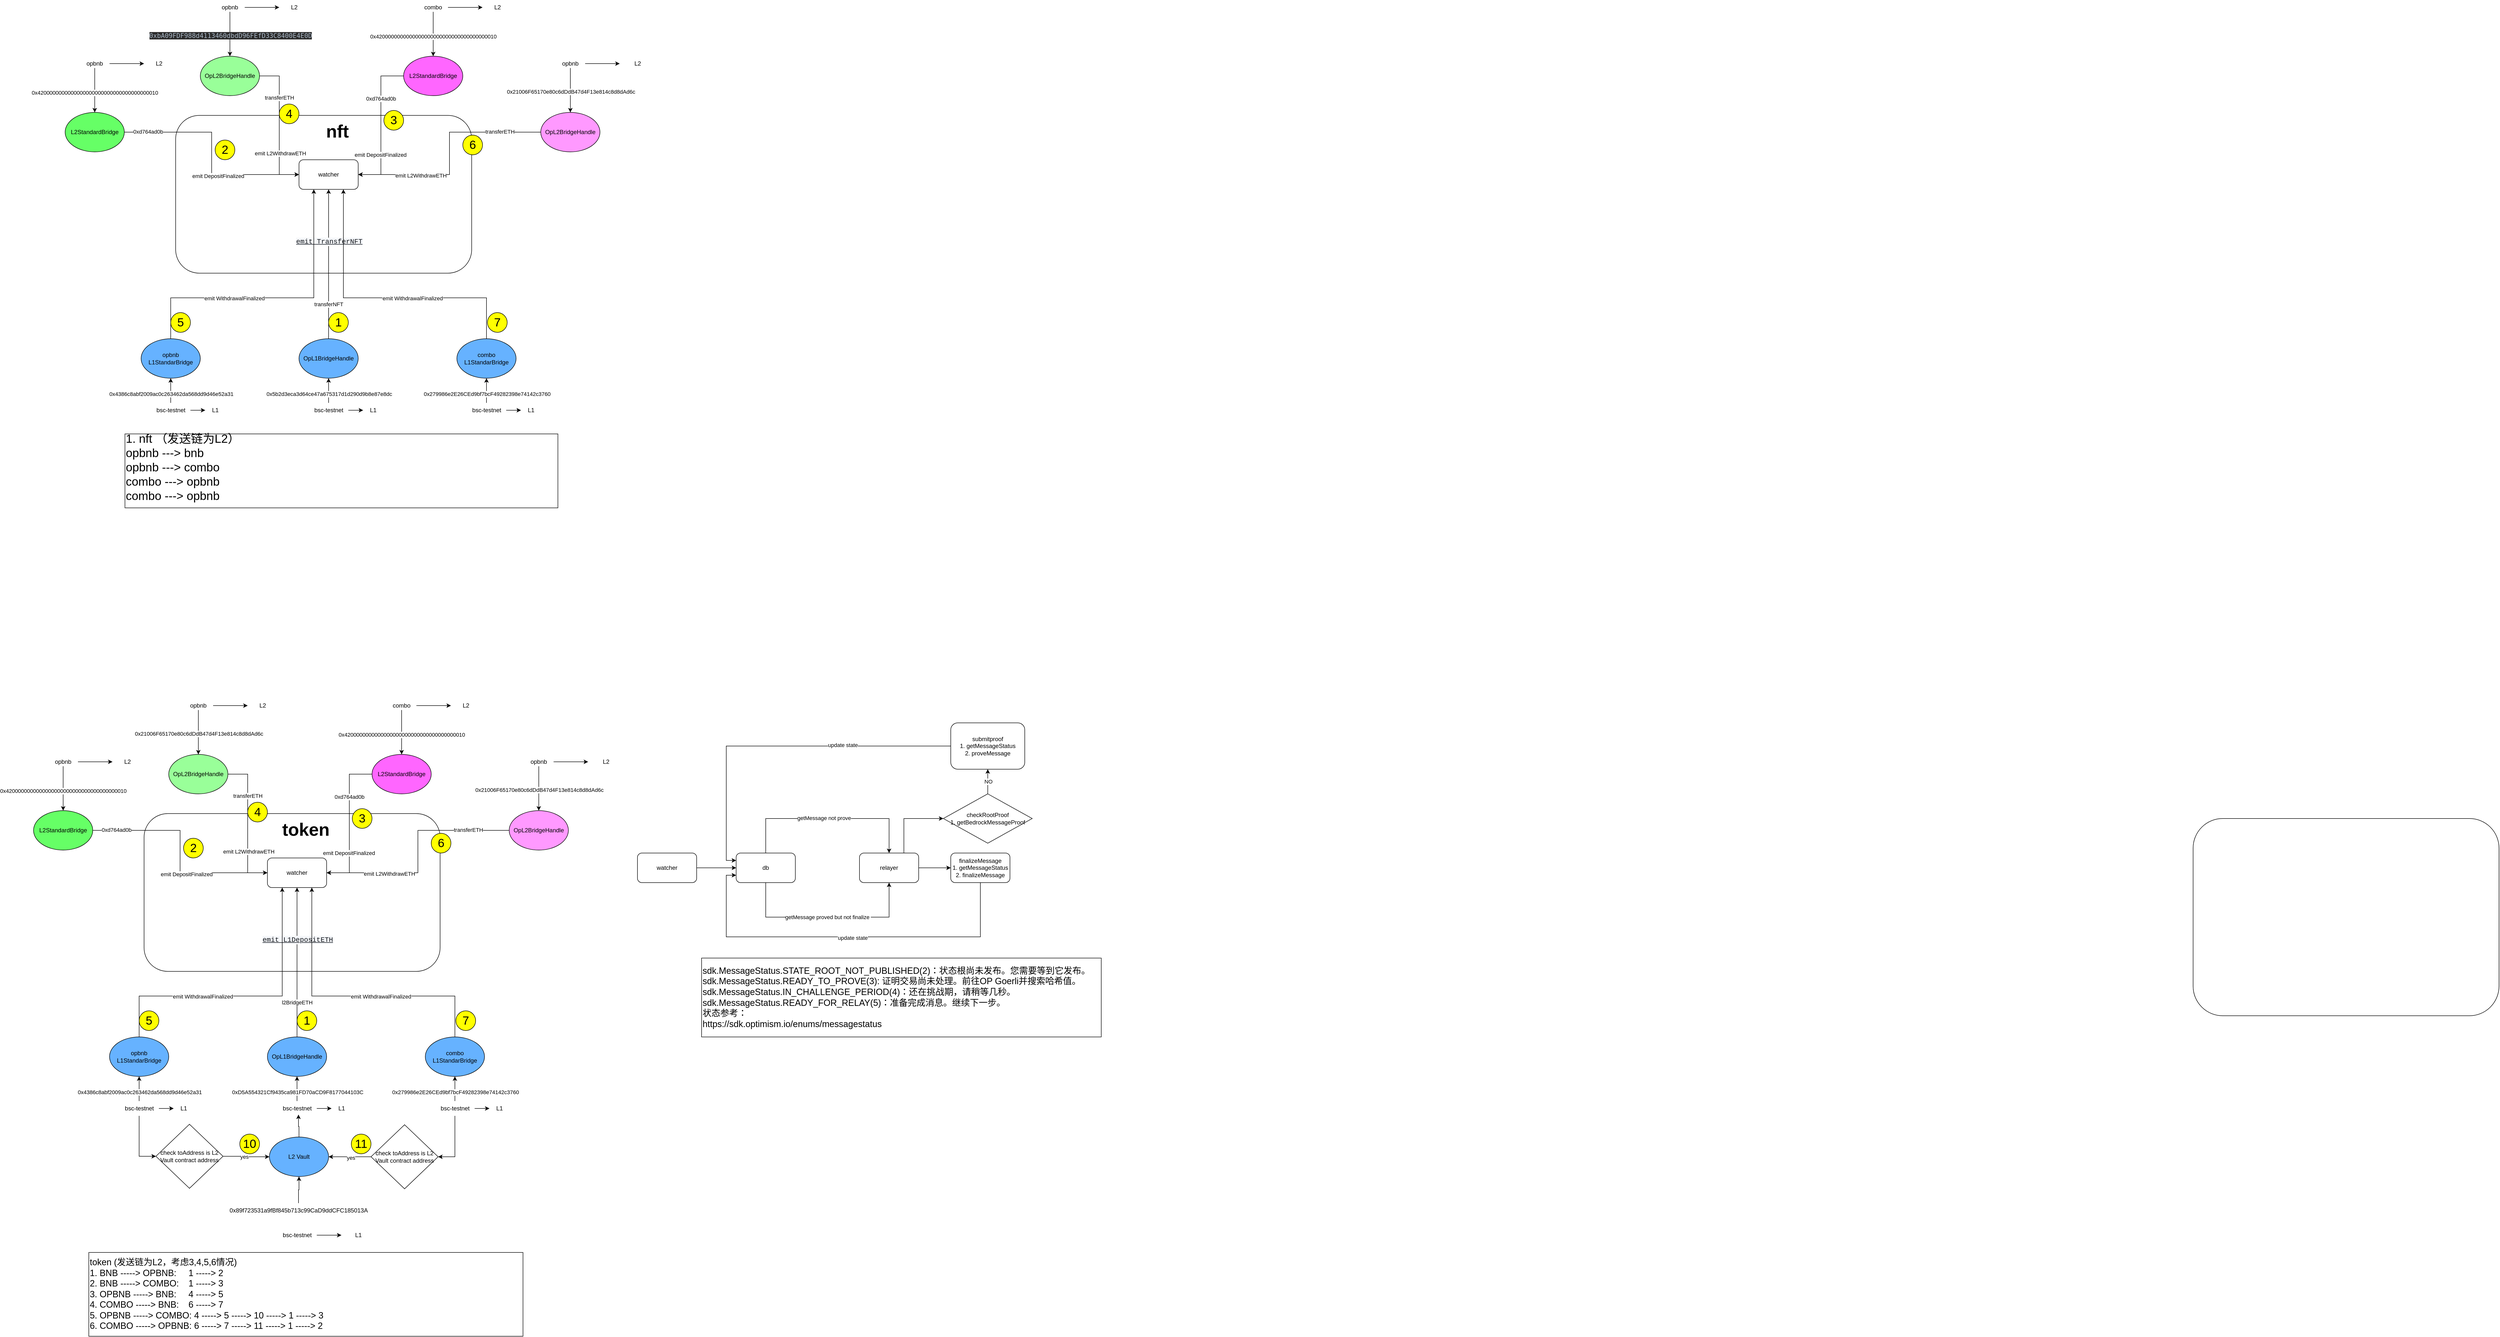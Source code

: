 <mxfile version="21.6.5" type="github">
  <diagram name="第 1 页" id="f3eELwjGRMlKZKbWPv26">
    <mxGraphModel dx="2761" dy="3497" grid="1" gridSize="10" guides="1" tooltips="1" connect="1" arrows="1" fold="1" page="1" pageScale="1" pageWidth="827" pageHeight="1169" math="0" shadow="0">
      <root>
        <mxCell id="0" />
        <mxCell id="1" parent="0" />
        <mxCell id="pk-ojsBTlAtSfRIy_kHM-14" value="" style="rounded=1;whiteSpace=wrap;html=1;" parent="1" vertex="1">
          <mxGeometry x="90" y="160" width="600" height="320" as="geometry" />
        </mxCell>
        <mxCell id="OqEn6Bp5OOVwul3_3c2a-1" value="" style="rounded=1;whiteSpace=wrap;html=1;" parent="1" vertex="1">
          <mxGeometry x="4243" y="170" width="620" height="400" as="geometry" />
        </mxCell>
        <mxCell id="OqEn6Bp5OOVwul3_3c2a-2" value="&lt;b&gt;&lt;font style=&quot;font-size: 36px;&quot;&gt;token&lt;/font&gt;&lt;/b&gt;" style="text;strokeColor=none;align=center;fillColor=none;html=1;verticalAlign=middle;whiteSpace=wrap;rounded=0;" parent="1" vertex="1">
          <mxGeometry x="350" y="177" width="136" height="30" as="geometry" />
        </mxCell>
        <mxCell id="zGB-KyBMR6gN5TqXfp-W-48" style="edgeStyle=orthogonalEdgeStyle;rounded=0;orthogonalLoop=1;jettySize=auto;html=1;exitX=1;exitY=0.5;exitDx=0;exitDy=0;entryX=0;entryY=0.5;entryDx=0;entryDy=0;" parent="1" source="zGB-KyBMR6gN5TqXfp-W-41" target="OqEn6Bp5OOVwul3_3c2a-4" edge="1">
          <mxGeometry relative="1" as="geometry" />
        </mxCell>
        <mxCell id="zGB-KyBMR6gN5TqXfp-W-49" value="0xd764ad0b" style="edgeLabel;html=1;align=center;verticalAlign=middle;resizable=0;points=[];" parent="zGB-KyBMR6gN5TqXfp-W-48" vertex="1" connectable="0">
          <mxGeometry x="-0.783" y="1" relative="1" as="geometry">
            <mxPoint as="offset" />
          </mxGeometry>
        </mxCell>
        <mxCell id="zGB-KyBMR6gN5TqXfp-W-50" value="emit DepositFinalized" style="edgeLabel;html=1;align=center;verticalAlign=middle;resizable=0;points=[];" parent="zGB-KyBMR6gN5TqXfp-W-48" vertex="1" connectable="0">
          <mxGeometry x="0.254" y="-3" relative="1" as="geometry">
            <mxPoint as="offset" />
          </mxGeometry>
        </mxCell>
        <mxCell id="OqEn6Bp5OOVwul3_3c2a-4" value="watcher" style="rounded=1;whiteSpace=wrap;html=1;" parent="1" vertex="1">
          <mxGeometry x="340" y="250" width="120" height="60" as="geometry" />
        </mxCell>
        <mxCell id="OqEn6Bp5OOVwul3_3c2a-11" style="edgeStyle=orthogonalEdgeStyle;rounded=0;orthogonalLoop=1;jettySize=auto;html=1;entryX=0;entryY=0.5;entryDx=0;entryDy=0;" parent="1" source="OqEn6Bp5OOVwul3_3c2a-5" target="OqEn6Bp5OOVwul3_3c2a-4" edge="1">
          <mxGeometry relative="1" as="geometry" />
        </mxCell>
        <mxCell id="OqEn6Bp5OOVwul3_3c2a-12" value="transferETH" style="edgeLabel;html=1;align=center;verticalAlign=middle;resizable=0;points=[];" parent="OqEn6Bp5OOVwul3_3c2a-11" vertex="1" connectable="0">
          <mxGeometry x="-0.402" relative="1" as="geometry">
            <mxPoint as="offset" />
          </mxGeometry>
        </mxCell>
        <mxCell id="OqEn6Bp5OOVwul3_3c2a-13" value="emit L2WithdrawETH" style="edgeLabel;html=1;align=center;verticalAlign=middle;resizable=0;points=[];" parent="OqEn6Bp5OOVwul3_3c2a-11" vertex="1" connectable="0">
          <mxGeometry x="0.402" y="2" relative="1" as="geometry">
            <mxPoint as="offset" />
          </mxGeometry>
        </mxCell>
        <mxCell id="OqEn6Bp5OOVwul3_3c2a-5" value="OpL2BridgeHandle" style="ellipse;whiteSpace=wrap;html=1;fillColor=#99FF99;" parent="1" vertex="1">
          <mxGeometry x="140" y="40" width="120" height="80" as="geometry" />
        </mxCell>
        <mxCell id="OqEn6Bp5OOVwul3_3c2a-6" value="" style="endArrow=classic;html=1;rounded=0;entryX=0.5;entryY=0;entryDx=0;entryDy=0;" parent="1" target="OqEn6Bp5OOVwul3_3c2a-5" edge="1">
          <mxGeometry width="50" height="50" relative="1" as="geometry">
            <mxPoint x="200" y="-50" as="sourcePoint" />
            <mxPoint x="220" y="-30" as="targetPoint" />
          </mxGeometry>
        </mxCell>
        <mxCell id="OqEn6Bp5OOVwul3_3c2a-8" value="0x21006F65170e80c6dDdB47d4F13e814c8d8dAd6c" style="edgeLabel;html=1;align=center;verticalAlign=middle;resizable=0;points=[];" parent="OqEn6Bp5OOVwul3_3c2a-6" vertex="1" connectable="0">
          <mxGeometry x="0.067" y="1" relative="1" as="geometry">
            <mxPoint as="offset" />
          </mxGeometry>
        </mxCell>
        <mxCell id="OqEn6Bp5OOVwul3_3c2a-14" style="edgeStyle=orthogonalEdgeStyle;rounded=0;orthogonalLoop=1;jettySize=auto;html=1;" parent="1" source="OqEn6Bp5OOVwul3_3c2a-7" edge="1">
          <mxGeometry relative="1" as="geometry">
            <mxPoint x="300" y="-59" as="targetPoint" />
          </mxGeometry>
        </mxCell>
        <mxCell id="OqEn6Bp5OOVwul3_3c2a-7" value="opbnb" style="text;strokeColor=none;align=center;fillColor=none;html=1;verticalAlign=middle;whiteSpace=wrap;rounded=0;" parent="1" vertex="1">
          <mxGeometry x="170" y="-74" width="60" height="30" as="geometry" />
        </mxCell>
        <mxCell id="OqEn6Bp5OOVwul3_3c2a-15" value="L2" style="text;html=1;align=center;verticalAlign=middle;resizable=0;points=[];autosize=1;strokeColor=none;fillColor=none;" parent="1" vertex="1">
          <mxGeometry x="310" y="-74" width="40" height="30" as="geometry" />
        </mxCell>
        <mxCell id="zGB-KyBMR6gN5TqXfp-W-7" value="L1" style="text;html=1;align=center;verticalAlign=middle;resizable=0;points=[];autosize=1;strokeColor=none;fillColor=none;" parent="1" vertex="1">
          <mxGeometry x="470" y="743" width="40" height="30" as="geometry" />
        </mxCell>
        <mxCell id="zGB-KyBMR6gN5TqXfp-W-18" style="edgeStyle=orthogonalEdgeStyle;rounded=0;orthogonalLoop=1;jettySize=auto;html=1;" parent="1" source="zGB-KyBMR6gN5TqXfp-W-10" target="OqEn6Bp5OOVwul3_3c2a-4" edge="1">
          <mxGeometry relative="1" as="geometry">
            <mxPoint x="400" y="513" as="targetPoint" />
          </mxGeometry>
        </mxCell>
        <mxCell id="zGB-KyBMR6gN5TqXfp-W-19" value="l2BridgeETH" style="edgeLabel;html=1;align=center;verticalAlign=middle;resizable=0;points=[];" parent="zGB-KyBMR6gN5TqXfp-W-18" vertex="1" connectable="0">
          <mxGeometry x="-0.53" relative="1" as="geometry">
            <mxPoint y="1" as="offset" />
          </mxGeometry>
        </mxCell>
        <mxCell id="zGB-KyBMR6gN5TqXfp-W-20" value="&lt;a style=&quot;box-sizing: border-box; color: rgb(18, 22, 28); background-color: rgba(231, 234, 243, 0.4); font-size: 14px; text-align: left; cursor: pointer; font-family: SFMono-Regular, Menlo, Monaco, Consolas, &amp;quot;Liberation Mono&amp;quot;, &amp;quot;Courier New&amp;quot;, monospace !important;&quot; data-target=&quot;#demo1&quot; data-toggle=&quot;collapse&quot; class=&quot;accordion-toggle text-monospace&quot;&gt;emit L1DepositETH&lt;/a&gt;" style="edgeLabel;html=1;align=center;verticalAlign=middle;resizable=0;points=[];" parent="zGB-KyBMR6gN5TqXfp-W-18" vertex="1" connectable="0">
          <mxGeometry x="0.3" y="-1" relative="1" as="geometry">
            <mxPoint as="offset" />
          </mxGeometry>
        </mxCell>
        <mxCell id="zGB-KyBMR6gN5TqXfp-W-10" value="OpL1BridgeHandle" style="ellipse;whiteSpace=wrap;html=1;fillColor=#66B2FF;" parent="1" vertex="1">
          <mxGeometry x="340" y="613" width="120" height="80" as="geometry" />
        </mxCell>
        <mxCell id="zGB-KyBMR6gN5TqXfp-W-15" style="edgeStyle=orthogonalEdgeStyle;rounded=0;orthogonalLoop=1;jettySize=auto;html=1;" parent="1" source="zGB-KyBMR6gN5TqXfp-W-14" target="zGB-KyBMR6gN5TqXfp-W-10" edge="1">
          <mxGeometry relative="1" as="geometry" />
        </mxCell>
        <mxCell id="zGB-KyBMR6gN5TqXfp-W-17" value="0xD5A554321Cf9435ca981FD70aCD9F8177044103C" style="edgeLabel;html=1;align=center;verticalAlign=middle;resizable=0;points=[];" parent="zGB-KyBMR6gN5TqXfp-W-15" vertex="1" connectable="0">
          <mxGeometry x="-0.22" y="-1" relative="1" as="geometry">
            <mxPoint y="1" as="offset" />
          </mxGeometry>
        </mxCell>
        <mxCell id="zGB-KyBMR6gN5TqXfp-W-16" style="edgeStyle=orthogonalEdgeStyle;rounded=0;orthogonalLoop=1;jettySize=auto;html=1;" parent="1" source="zGB-KyBMR6gN5TqXfp-W-14" target="zGB-KyBMR6gN5TqXfp-W-7" edge="1">
          <mxGeometry relative="1" as="geometry" />
        </mxCell>
        <mxCell id="zGB-KyBMR6gN5TqXfp-W-14" value="bsc-testnet" style="text;html=1;align=center;verticalAlign=middle;resizable=0;points=[];autosize=1;strokeColor=none;fillColor=none;" parent="1" vertex="1">
          <mxGeometry x="360" y="743" width="80" height="30" as="geometry" />
        </mxCell>
        <mxCell id="zGB-KyBMR6gN5TqXfp-W-29" style="edgeStyle=orthogonalEdgeStyle;rounded=0;orthogonalLoop=1;jettySize=auto;html=1;entryX=1;entryY=0.5;entryDx=0;entryDy=0;" parent="1" source="zGB-KyBMR6gN5TqXfp-W-22" target="OqEn6Bp5OOVwul3_3c2a-4" edge="1">
          <mxGeometry relative="1" as="geometry" />
        </mxCell>
        <mxCell id="zGB-KyBMR6gN5TqXfp-W-30" value="0xd764ad0b" style="edgeLabel;html=1;align=center;verticalAlign=middle;resizable=0;points=[];" parent="zGB-KyBMR6gN5TqXfp-W-29" vertex="1" connectable="0">
          <mxGeometry x="-0.37" relative="1" as="geometry">
            <mxPoint as="offset" />
          </mxGeometry>
        </mxCell>
        <mxCell id="zGB-KyBMR6gN5TqXfp-W-31" value="&lt;div style=&quot;background-color: rgb(43, 43, 43); color: rgb(169, 183, 198); font-family: &amp;quot;JetBrains Mono&amp;quot;, monospace; font-size: 9.8pt;&quot;&gt;&lt;br&gt;&lt;/div&gt;" style="edgeLabel;html=1;align=center;verticalAlign=middle;resizable=0;points=[];" parent="zGB-KyBMR6gN5TqXfp-W-29" vertex="1" connectable="0">
          <mxGeometry x="0.397" y="1" relative="1" as="geometry">
            <mxPoint as="offset" />
          </mxGeometry>
        </mxCell>
        <mxCell id="zGB-KyBMR6gN5TqXfp-W-32" value="emit DepositFinalized" style="edgeLabel;html=1;align=center;verticalAlign=middle;resizable=0;points=[];" parent="zGB-KyBMR6gN5TqXfp-W-29" vertex="1" connectable="0">
          <mxGeometry x="0.411" y="-1" relative="1" as="geometry">
            <mxPoint as="offset" />
          </mxGeometry>
        </mxCell>
        <mxCell id="zGB-KyBMR6gN5TqXfp-W-22" value="L2StandardBridge" style="ellipse;whiteSpace=wrap;html=1;fillColor=#FF66FF;" parent="1" vertex="1">
          <mxGeometry x="552" y="40" width="120" height="80" as="geometry" />
        </mxCell>
        <mxCell id="zGB-KyBMR6gN5TqXfp-W-23" value="" style="endArrow=classic;html=1;rounded=0;entryX=0.5;entryY=0;entryDx=0;entryDy=0;" parent="1" target="zGB-KyBMR6gN5TqXfp-W-22" edge="1">
          <mxGeometry width="50" height="50" relative="1" as="geometry">
            <mxPoint x="612" y="-50" as="sourcePoint" />
            <mxPoint x="632" y="-30" as="targetPoint" />
          </mxGeometry>
        </mxCell>
        <mxCell id="zGB-KyBMR6gN5TqXfp-W-24" value="&lt;div style=&quot;background-color: rgb(43, 43, 43); font-size: 9.8pt; font-family: &amp;quot;JetBrains Mono&amp;quot;, monospace; color: rgb(169, 183, 198);&quot;&gt;&lt;br&gt;&lt;/div&gt;" style="edgeLabel;html=1;align=center;verticalAlign=middle;resizable=0;points=[];" parent="zGB-KyBMR6gN5TqXfp-W-23" vertex="1" connectable="0">
          <mxGeometry x="0.067" y="1" relative="1" as="geometry">
            <mxPoint as="offset" />
          </mxGeometry>
        </mxCell>
        <mxCell id="zGB-KyBMR6gN5TqXfp-W-28" value="0x4200000000000000000000000000000000000010" style="edgeLabel;html=1;align=center;verticalAlign=middle;resizable=0;points=[];" parent="zGB-KyBMR6gN5TqXfp-W-23" vertex="1" connectable="0">
          <mxGeometry x="-0.156" relative="1" as="geometry">
            <mxPoint y="12" as="offset" />
          </mxGeometry>
        </mxCell>
        <mxCell id="zGB-KyBMR6gN5TqXfp-W-25" style="edgeStyle=orthogonalEdgeStyle;rounded=0;orthogonalLoop=1;jettySize=auto;html=1;" parent="1" source="zGB-KyBMR6gN5TqXfp-W-26" edge="1">
          <mxGeometry relative="1" as="geometry">
            <mxPoint x="712" y="-59" as="targetPoint" />
          </mxGeometry>
        </mxCell>
        <mxCell id="zGB-KyBMR6gN5TqXfp-W-26" value="combo" style="text;strokeColor=none;align=center;fillColor=none;html=1;verticalAlign=middle;whiteSpace=wrap;rounded=0;" parent="1" vertex="1">
          <mxGeometry x="582" y="-74" width="60" height="30" as="geometry" />
        </mxCell>
        <mxCell id="zGB-KyBMR6gN5TqXfp-W-27" value="L2" style="text;html=1;align=center;verticalAlign=middle;resizable=0;points=[];autosize=1;strokeColor=none;fillColor=none;" parent="1" vertex="1">
          <mxGeometry x="722" y="-74" width="40" height="30" as="geometry" />
        </mxCell>
        <mxCell id="zGB-KyBMR6gN5TqXfp-W-41" value="L2StandardBridge" style="ellipse;whiteSpace=wrap;html=1;fillColor=#66FF66;" parent="1" vertex="1">
          <mxGeometry x="-134" y="154" width="120" height="80" as="geometry" />
        </mxCell>
        <mxCell id="zGB-KyBMR6gN5TqXfp-W-42" value="" style="endArrow=classic;html=1;rounded=0;entryX=0.5;entryY=0;entryDx=0;entryDy=0;" parent="1" target="zGB-KyBMR6gN5TqXfp-W-41" edge="1">
          <mxGeometry width="50" height="50" relative="1" as="geometry">
            <mxPoint x="-74" y="64" as="sourcePoint" />
            <mxPoint x="-54" y="84" as="targetPoint" />
          </mxGeometry>
        </mxCell>
        <mxCell id="zGB-KyBMR6gN5TqXfp-W-43" value="&lt;div style=&quot;background-color: rgb(43, 43, 43); font-size: 9.8pt; font-family: &amp;quot;JetBrains Mono&amp;quot;, monospace; color: rgb(169, 183, 198);&quot;&gt;&lt;br&gt;&lt;/div&gt;" style="edgeLabel;html=1;align=center;verticalAlign=middle;resizable=0;points=[];" parent="zGB-KyBMR6gN5TqXfp-W-42" vertex="1" connectable="0">
          <mxGeometry x="0.067" y="1" relative="1" as="geometry">
            <mxPoint as="offset" />
          </mxGeometry>
        </mxCell>
        <mxCell id="zGB-KyBMR6gN5TqXfp-W-44" value="0x4200000000000000000000000000000000000010" style="edgeLabel;html=1;align=center;verticalAlign=middle;resizable=0;points=[];" parent="zGB-KyBMR6gN5TqXfp-W-42" vertex="1" connectable="0">
          <mxGeometry x="-0.156" relative="1" as="geometry">
            <mxPoint y="12" as="offset" />
          </mxGeometry>
        </mxCell>
        <mxCell id="zGB-KyBMR6gN5TqXfp-W-45" style="edgeStyle=orthogonalEdgeStyle;rounded=0;orthogonalLoop=1;jettySize=auto;html=1;" parent="1" source="zGB-KyBMR6gN5TqXfp-W-46" edge="1">
          <mxGeometry relative="1" as="geometry">
            <mxPoint x="26" y="55" as="targetPoint" />
          </mxGeometry>
        </mxCell>
        <mxCell id="zGB-KyBMR6gN5TqXfp-W-46" value="opbnb" style="text;strokeColor=none;align=center;fillColor=none;html=1;verticalAlign=middle;whiteSpace=wrap;rounded=0;" parent="1" vertex="1">
          <mxGeometry x="-104" y="40" width="60" height="30" as="geometry" />
        </mxCell>
        <mxCell id="zGB-KyBMR6gN5TqXfp-W-47" value="L2" style="text;html=1;align=center;verticalAlign=middle;resizable=0;points=[];autosize=1;strokeColor=none;fillColor=none;" parent="1" vertex="1">
          <mxGeometry x="36" y="40" width="40" height="30" as="geometry" />
        </mxCell>
        <mxCell id="pk-ojsBTlAtSfRIy_kHM-1" value="L1" style="text;html=1;align=center;verticalAlign=middle;resizable=0;points=[];autosize=1;strokeColor=none;fillColor=none;" parent="1" vertex="1">
          <mxGeometry x="150" y="743" width="40" height="30" as="geometry" />
        </mxCell>
        <mxCell id="pk-ojsBTlAtSfRIy_kHM-15" style="edgeStyle=orthogonalEdgeStyle;rounded=0;orthogonalLoop=1;jettySize=auto;html=1;entryX=0.25;entryY=1;entryDx=0;entryDy=0;" parent="1" source="pk-ojsBTlAtSfRIy_kHM-2" target="OqEn6Bp5OOVwul3_3c2a-4" edge="1">
          <mxGeometry relative="1" as="geometry">
            <Array as="points">
              <mxPoint x="80" y="530" />
              <mxPoint x="370" y="530" />
            </Array>
          </mxGeometry>
        </mxCell>
        <mxCell id="pk-ojsBTlAtSfRIy_kHM-16" value="&lt;div style=&quot;background-color: rgb(43, 43, 43);&quot;&gt;&lt;br&gt;&lt;/div&gt;" style="edgeLabel;html=1;align=center;verticalAlign=middle;resizable=0;points=[];" parent="pk-ojsBTlAtSfRIy_kHM-15" vertex="1" connectable="0">
          <mxGeometry x="-0.366" relative="1" as="geometry">
            <mxPoint as="offset" />
          </mxGeometry>
        </mxCell>
        <mxCell id="pk-ojsBTlAtSfRIy_kHM-17" value="emit WithdrawalFinalized" style="edgeLabel;html=1;align=center;verticalAlign=middle;resizable=0;points=[];" parent="pk-ojsBTlAtSfRIy_kHM-15" vertex="1" connectable="0">
          <mxGeometry x="-0.287" y="-1" relative="1" as="geometry">
            <mxPoint as="offset" />
          </mxGeometry>
        </mxCell>
        <mxCell id="pk-ojsBTlAtSfRIy_kHM-2" value="opbnb&lt;br&gt;L1StandarBridge" style="ellipse;whiteSpace=wrap;html=1;fillColor=#66B2FF;" parent="1" vertex="1">
          <mxGeometry x="20" y="613" width="120" height="80" as="geometry" />
        </mxCell>
        <mxCell id="pk-ojsBTlAtSfRIy_kHM-3" style="edgeStyle=orthogonalEdgeStyle;rounded=0;orthogonalLoop=1;jettySize=auto;html=1;" parent="1" source="pk-ojsBTlAtSfRIy_kHM-6" target="pk-ojsBTlAtSfRIy_kHM-2" edge="1">
          <mxGeometry relative="1" as="geometry" />
        </mxCell>
        <mxCell id="pk-ojsBTlAtSfRIy_kHM-4" value="0x4386c8abf2009ac0c263462da568dd9d46e52a31" style="edgeLabel;html=1;align=center;verticalAlign=middle;resizable=0;points=[];" parent="pk-ojsBTlAtSfRIy_kHM-3" vertex="1" connectable="0">
          <mxGeometry x="-0.22" y="-1" relative="1" as="geometry">
            <mxPoint y="1" as="offset" />
          </mxGeometry>
        </mxCell>
        <mxCell id="pk-ojsBTlAtSfRIy_kHM-5" style="edgeStyle=orthogonalEdgeStyle;rounded=0;orthogonalLoop=1;jettySize=auto;html=1;" parent="1" source="pk-ojsBTlAtSfRIy_kHM-6" target="pk-ojsBTlAtSfRIy_kHM-1" edge="1">
          <mxGeometry relative="1" as="geometry" />
        </mxCell>
        <mxCell id="IhaADrxNW3tXN6KrPgqr-34" style="edgeStyle=orthogonalEdgeStyle;rounded=0;orthogonalLoop=1;jettySize=auto;html=1;entryX=0;entryY=0.5;entryDx=0;entryDy=0;" edge="1" parent="1" source="pk-ojsBTlAtSfRIy_kHM-6" target="IhaADrxNW3tXN6KrPgqr-33">
          <mxGeometry relative="1" as="geometry" />
        </mxCell>
        <mxCell id="pk-ojsBTlAtSfRIy_kHM-6" value="bsc-testnet" style="text;html=1;align=center;verticalAlign=middle;resizable=0;points=[];autosize=1;strokeColor=none;fillColor=none;" parent="1" vertex="1">
          <mxGeometry x="40" y="743" width="80" height="30" as="geometry" />
        </mxCell>
        <mxCell id="pk-ojsBTlAtSfRIy_kHM-7" value="L1" style="text;html=1;align=center;verticalAlign=middle;resizable=0;points=[];autosize=1;strokeColor=none;fillColor=none;" parent="1" vertex="1">
          <mxGeometry x="790" y="743" width="40" height="30" as="geometry" />
        </mxCell>
        <mxCell id="pk-ojsBTlAtSfRIy_kHM-18" style="edgeStyle=orthogonalEdgeStyle;rounded=0;orthogonalLoop=1;jettySize=auto;html=1;entryX=0.75;entryY=1;entryDx=0;entryDy=0;" parent="1" source="pk-ojsBTlAtSfRIy_kHM-8" target="OqEn6Bp5OOVwul3_3c2a-4" edge="1">
          <mxGeometry relative="1" as="geometry">
            <Array as="points">
              <mxPoint x="720" y="530" />
              <mxPoint x="430" y="530" />
            </Array>
          </mxGeometry>
        </mxCell>
        <mxCell id="pk-ojsBTlAtSfRIy_kHM-19" value="emit WithdrawalFinalized" style="edgeLabel;html=1;align=center;verticalAlign=middle;resizable=0;points=[];" parent="pk-ojsBTlAtSfRIy_kHM-18" vertex="1" connectable="0">
          <mxGeometry x="-0.213" y="1" relative="1" as="geometry">
            <mxPoint as="offset" />
          </mxGeometry>
        </mxCell>
        <mxCell id="pk-ojsBTlAtSfRIy_kHM-8" value="combo&lt;br&gt;L1StandarBridge" style="ellipse;whiteSpace=wrap;html=1;fillColor=#66B2FF;" parent="1" vertex="1">
          <mxGeometry x="660" y="613" width="120" height="80" as="geometry" />
        </mxCell>
        <mxCell id="pk-ojsBTlAtSfRIy_kHM-9" style="edgeStyle=orthogonalEdgeStyle;rounded=0;orthogonalLoop=1;jettySize=auto;html=1;" parent="1" source="pk-ojsBTlAtSfRIy_kHM-12" target="pk-ojsBTlAtSfRIy_kHM-8" edge="1">
          <mxGeometry relative="1" as="geometry" />
        </mxCell>
        <mxCell id="pk-ojsBTlAtSfRIy_kHM-10" value="0x279986e2E26CEd9bf7bcF49282398e74142c3760" style="edgeLabel;html=1;align=center;verticalAlign=middle;resizable=0;points=[];" parent="pk-ojsBTlAtSfRIy_kHM-9" vertex="1" connectable="0">
          <mxGeometry x="-0.22" y="-1" relative="1" as="geometry">
            <mxPoint y="1" as="offset" />
          </mxGeometry>
        </mxCell>
        <mxCell id="pk-ojsBTlAtSfRIy_kHM-11" style="edgeStyle=orthogonalEdgeStyle;rounded=0;orthogonalLoop=1;jettySize=auto;html=1;" parent="1" source="pk-ojsBTlAtSfRIy_kHM-12" target="pk-ojsBTlAtSfRIy_kHM-7" edge="1">
          <mxGeometry relative="1" as="geometry" />
        </mxCell>
        <mxCell id="IhaADrxNW3tXN6KrPgqr-40" style="edgeStyle=orthogonalEdgeStyle;rounded=0;orthogonalLoop=1;jettySize=auto;html=1;entryX=1;entryY=0.5;entryDx=0;entryDy=0;" edge="1" parent="1" source="pk-ojsBTlAtSfRIy_kHM-12" target="IhaADrxNW3tXN6KrPgqr-39">
          <mxGeometry relative="1" as="geometry" />
        </mxCell>
        <mxCell id="pk-ojsBTlAtSfRIy_kHM-12" value="bsc-testnet" style="text;html=1;align=center;verticalAlign=middle;resizable=0;points=[];autosize=1;strokeColor=none;fillColor=none;" parent="1" vertex="1">
          <mxGeometry x="680" y="743" width="80" height="30" as="geometry" />
        </mxCell>
        <mxCell id="pk-ojsBTlAtSfRIy_kHM-30" style="edgeStyle=orthogonalEdgeStyle;rounded=0;orthogonalLoop=1;jettySize=auto;html=1;exitX=0;exitY=0.5;exitDx=0;exitDy=0;entryX=1;entryY=0.5;entryDx=0;entryDy=0;" parent="1" source="pk-ojsBTlAtSfRIy_kHM-21" target="OqEn6Bp5OOVwul3_3c2a-4" edge="1">
          <mxGeometry relative="1" as="geometry" />
        </mxCell>
        <mxCell id="pk-ojsBTlAtSfRIy_kHM-31" value="transferETH" style="edgeLabel;html=1;align=center;verticalAlign=middle;resizable=0;points=[];" parent="pk-ojsBTlAtSfRIy_kHM-30" vertex="1" connectable="0">
          <mxGeometry x="-0.637" y="-1" relative="1" as="geometry">
            <mxPoint as="offset" />
          </mxGeometry>
        </mxCell>
        <mxCell id="pk-ojsBTlAtSfRIy_kHM-33" value="emit L2WithdrawETH" style="edgeLabel;html=1;align=center;verticalAlign=middle;resizable=0;points=[];" parent="pk-ojsBTlAtSfRIy_kHM-30" vertex="1" connectable="0">
          <mxGeometry x="0.442" y="2" relative="1" as="geometry">
            <mxPoint as="offset" />
          </mxGeometry>
        </mxCell>
        <mxCell id="pk-ojsBTlAtSfRIy_kHM-21" value="OpL2BridgeHandle" style="ellipse;whiteSpace=wrap;html=1;fillColor=#FF99FF;" parent="1" vertex="1">
          <mxGeometry x="830" y="154" width="120" height="80" as="geometry" />
        </mxCell>
        <mxCell id="pk-ojsBTlAtSfRIy_kHM-22" value="" style="endArrow=classic;html=1;rounded=0;entryX=0.5;entryY=0;entryDx=0;entryDy=0;" parent="1" target="pk-ojsBTlAtSfRIy_kHM-21" edge="1">
          <mxGeometry width="50" height="50" relative="1" as="geometry">
            <mxPoint x="890" y="64" as="sourcePoint" />
            <mxPoint x="910" y="84" as="targetPoint" />
          </mxGeometry>
        </mxCell>
        <mxCell id="pk-ojsBTlAtSfRIy_kHM-23" value="0x21006F65170e80c6dDdB47d4F13e814c8d8dAd6c" style="edgeLabel;html=1;align=center;verticalAlign=middle;resizable=0;points=[];" parent="pk-ojsBTlAtSfRIy_kHM-22" vertex="1" connectable="0">
          <mxGeometry x="0.067" y="1" relative="1" as="geometry">
            <mxPoint as="offset" />
          </mxGeometry>
        </mxCell>
        <mxCell id="pk-ojsBTlAtSfRIy_kHM-24" style="edgeStyle=orthogonalEdgeStyle;rounded=0;orthogonalLoop=1;jettySize=auto;html=1;" parent="1" source="pk-ojsBTlAtSfRIy_kHM-25" edge="1">
          <mxGeometry relative="1" as="geometry">
            <mxPoint x="990" y="55" as="targetPoint" />
          </mxGeometry>
        </mxCell>
        <mxCell id="pk-ojsBTlAtSfRIy_kHM-25" value="opbnb" style="text;strokeColor=none;align=center;fillColor=none;html=1;verticalAlign=middle;whiteSpace=wrap;rounded=0;" parent="1" vertex="1">
          <mxGeometry x="860" y="40" width="60" height="30" as="geometry" />
        </mxCell>
        <mxCell id="pk-ojsBTlAtSfRIy_kHM-29" value="L2" style="text;html=1;align=center;verticalAlign=middle;resizable=0;points=[];autosize=1;strokeColor=none;fillColor=none;" parent="1" vertex="1">
          <mxGeometry x="1006" y="40" width="40" height="30" as="geometry" />
        </mxCell>
        <mxCell id="pk-ojsBTlAtSfRIy_kHM-34" value="&lt;font style=&quot;font-size: 18px;&quot;&gt;token (发送链为L2，考虑3,4,5,6情况)&lt;br&gt;1. BNB -----&amp;gt; OPBNB:&lt;span style=&quot;white-space: pre;&quot;&gt;&#x9;&lt;/span&gt;1 -----&amp;gt; 2&amp;nbsp;&lt;br&gt;2. BNB -----&amp;gt; COMBO:&lt;span style=&quot;white-space: pre;&quot;&gt;&#x9;&lt;/span&gt;1 -----&amp;gt; 3&lt;br&gt;3. OPBNB -----&amp;gt; BNB:&lt;span style=&quot;white-space: pre;&quot;&gt;&#x9;&lt;/span&gt;4 -----&amp;gt; 5&lt;br&gt;4. COMBO -----&amp;gt; BNB:&lt;span style=&quot;white-space: pre;&quot;&gt;&#x9;&lt;/span&gt;6 -----&amp;gt; 7&lt;br&gt;5. OPBNB -----&amp;gt; COMBO: 4 -----&amp;gt; 5 -----&amp;gt; 10 -----&amp;gt; 1 -----&amp;gt; 3&lt;br&gt;6. COMBO -----&amp;gt; OPBNB: 6 -----&amp;gt; 7 -----&amp;gt; 11 -----&amp;gt; 1 -----&amp;gt; 2&lt;/font&gt;" style="whiteSpace=wrap;html=1;align=left;" parent="1" vertex="1">
          <mxGeometry x="-22" y="1050" width="880" height="170" as="geometry" />
        </mxCell>
        <mxCell id="pk-ojsBTlAtSfRIy_kHM-35" value="&lt;font style=&quot;font-size: 24px;&quot;&gt;1&lt;/font&gt;" style="ellipse;whiteSpace=wrap;html=1;aspect=fixed;fillColor=#FFFF00;" parent="1" vertex="1">
          <mxGeometry x="400" y="560" width="40" height="40" as="geometry" />
        </mxCell>
        <mxCell id="pk-ojsBTlAtSfRIy_kHM-36" value="&lt;font style=&quot;font-size: 24px;&quot;&gt;2&lt;/font&gt;" style="ellipse;whiteSpace=wrap;html=1;aspect=fixed;fillColor=#FFFF00;" parent="1" vertex="1">
          <mxGeometry x="170" y="210" width="40" height="40" as="geometry" />
        </mxCell>
        <mxCell id="pk-ojsBTlAtSfRIy_kHM-37" value="&lt;font style=&quot;font-size: 24px;&quot;&gt;3&lt;/font&gt;" style="ellipse;whiteSpace=wrap;html=1;aspect=fixed;fillColor=#FFFF00;" parent="1" vertex="1">
          <mxGeometry x="512" y="150" width="40" height="40" as="geometry" />
        </mxCell>
        <mxCell id="pk-ojsBTlAtSfRIy_kHM-38" value="&lt;span style=&quot;font-size: 24px;&quot;&gt;4&lt;/span&gt;" style="ellipse;whiteSpace=wrap;html=1;aspect=fixed;fillColor=#FFFF00;" parent="1" vertex="1">
          <mxGeometry x="300" y="137" width="40" height="40" as="geometry" />
        </mxCell>
        <mxCell id="pk-ojsBTlAtSfRIy_kHM-39" value="&lt;font style=&quot;font-size: 24px;&quot;&gt;5&lt;/font&gt;" style="ellipse;whiteSpace=wrap;html=1;aspect=fixed;fillColor=#FFFF00;" parent="1" vertex="1">
          <mxGeometry x="80" y="560" width="40" height="40" as="geometry" />
        </mxCell>
        <mxCell id="pk-ojsBTlAtSfRIy_kHM-40" value="&lt;font style=&quot;font-size: 24px;&quot;&gt;6&lt;/font&gt;" style="ellipse;whiteSpace=wrap;html=1;aspect=fixed;fillColor=#FFFF00;" parent="1" vertex="1">
          <mxGeometry x="672" y="200" width="40" height="40" as="geometry" />
        </mxCell>
        <mxCell id="pk-ojsBTlAtSfRIy_kHM-41" value="&lt;font style=&quot;font-size: 24px;&quot;&gt;7&lt;/font&gt;" style="ellipse;whiteSpace=wrap;html=1;aspect=fixed;fillColor=#FFFF00;" parent="1" vertex="1">
          <mxGeometry x="722" y="560" width="40" height="40" as="geometry" />
        </mxCell>
        <mxCell id="pk-ojsBTlAtSfRIy_kHM-42" value="" style="rounded=1;whiteSpace=wrap;html=1;" parent="1" vertex="1">
          <mxGeometry x="154" y="-1256" width="600" height="320" as="geometry" />
        </mxCell>
        <mxCell id="pk-ojsBTlAtSfRIy_kHM-43" value="&lt;span style=&quot;font-size: 36px;&quot;&gt;&lt;b&gt;nft&lt;/b&gt;&lt;/span&gt;" style="text;strokeColor=none;align=center;fillColor=none;html=1;verticalAlign=middle;whiteSpace=wrap;rounded=0;" parent="1" vertex="1">
          <mxGeometry x="414" y="-1239" width="136" height="30" as="geometry" />
        </mxCell>
        <mxCell id="pk-ojsBTlAtSfRIy_kHM-44" style="edgeStyle=orthogonalEdgeStyle;rounded=0;orthogonalLoop=1;jettySize=auto;html=1;exitX=1;exitY=0.5;exitDx=0;exitDy=0;entryX=0;entryY=0.5;entryDx=0;entryDy=0;" parent="1" source="pk-ojsBTlAtSfRIy_kHM-77" target="pk-ojsBTlAtSfRIy_kHM-47" edge="1">
          <mxGeometry relative="1" as="geometry" />
        </mxCell>
        <mxCell id="pk-ojsBTlAtSfRIy_kHM-45" value="0xd764ad0b" style="edgeLabel;html=1;align=center;verticalAlign=middle;resizable=0;points=[];" parent="pk-ojsBTlAtSfRIy_kHM-44" vertex="1" connectable="0">
          <mxGeometry x="-0.783" y="1" relative="1" as="geometry">
            <mxPoint as="offset" />
          </mxGeometry>
        </mxCell>
        <mxCell id="pk-ojsBTlAtSfRIy_kHM-46" value="emit DepositFinalized" style="edgeLabel;html=1;align=center;verticalAlign=middle;resizable=0;points=[];" parent="pk-ojsBTlAtSfRIy_kHM-44" vertex="1" connectable="0">
          <mxGeometry x="0.254" y="-3" relative="1" as="geometry">
            <mxPoint as="offset" />
          </mxGeometry>
        </mxCell>
        <mxCell id="pk-ojsBTlAtSfRIy_kHM-47" value="watcher" style="rounded=1;whiteSpace=wrap;html=1;" parent="1" vertex="1">
          <mxGeometry x="404" y="-1166" width="120" height="60" as="geometry" />
        </mxCell>
        <mxCell id="pk-ojsBTlAtSfRIy_kHM-48" style="edgeStyle=orthogonalEdgeStyle;rounded=0;orthogonalLoop=1;jettySize=auto;html=1;entryX=0;entryY=0.5;entryDx=0;entryDy=0;" parent="1" source="pk-ojsBTlAtSfRIy_kHM-51" target="pk-ojsBTlAtSfRIy_kHM-47" edge="1">
          <mxGeometry relative="1" as="geometry" />
        </mxCell>
        <mxCell id="pk-ojsBTlAtSfRIy_kHM-49" value="transferETH" style="edgeLabel;html=1;align=center;verticalAlign=middle;resizable=0;points=[];" parent="pk-ojsBTlAtSfRIy_kHM-48" vertex="1" connectable="0">
          <mxGeometry x="-0.402" relative="1" as="geometry">
            <mxPoint as="offset" />
          </mxGeometry>
        </mxCell>
        <mxCell id="pk-ojsBTlAtSfRIy_kHM-50" value="emit L2WithdrawETH" style="edgeLabel;html=1;align=center;verticalAlign=middle;resizable=0;points=[];" parent="pk-ojsBTlAtSfRIy_kHM-48" vertex="1" connectable="0">
          <mxGeometry x="0.402" y="2" relative="1" as="geometry">
            <mxPoint as="offset" />
          </mxGeometry>
        </mxCell>
        <mxCell id="pk-ojsBTlAtSfRIy_kHM-51" value="OpL2BridgeHandle" style="ellipse;whiteSpace=wrap;html=1;fillColor=#99FF99;" parent="1" vertex="1">
          <mxGeometry x="204" y="-1376" width="120" height="80" as="geometry" />
        </mxCell>
        <mxCell id="pk-ojsBTlAtSfRIy_kHM-52" value="" style="endArrow=classic;html=1;rounded=0;entryX=0.5;entryY=0;entryDx=0;entryDy=0;" parent="1" target="pk-ojsBTlAtSfRIy_kHM-51" edge="1">
          <mxGeometry width="50" height="50" relative="1" as="geometry">
            <mxPoint x="264" y="-1466" as="sourcePoint" />
            <mxPoint x="284" y="-1446" as="targetPoint" />
          </mxGeometry>
        </mxCell>
        <mxCell id="pk-ojsBTlAtSfRIy_kHM-53" value="&lt;div style=&quot;background-color: rgb(43, 43, 43); color: rgb(169, 183, 198); font-family: &amp;quot;JetBrains Mono&amp;quot;, monospace; font-size: 9.8pt;&quot;&gt;0xbA09FDF988d4113460dbdD96FEfD33C8400E4E0D&lt;/div&gt;" style="edgeLabel;html=1;align=center;verticalAlign=middle;resizable=0;points=[];" parent="pk-ojsBTlAtSfRIy_kHM-52" vertex="1" connectable="0">
          <mxGeometry x="0.067" y="1" relative="1" as="geometry">
            <mxPoint as="offset" />
          </mxGeometry>
        </mxCell>
        <mxCell id="pk-ojsBTlAtSfRIy_kHM-54" style="edgeStyle=orthogonalEdgeStyle;rounded=0;orthogonalLoop=1;jettySize=auto;html=1;" parent="1" source="pk-ojsBTlAtSfRIy_kHM-55" edge="1">
          <mxGeometry relative="1" as="geometry">
            <mxPoint x="364" y="-1475" as="targetPoint" />
          </mxGeometry>
        </mxCell>
        <mxCell id="pk-ojsBTlAtSfRIy_kHM-55" value="opbnb" style="text;strokeColor=none;align=center;fillColor=none;html=1;verticalAlign=middle;whiteSpace=wrap;rounded=0;" parent="1" vertex="1">
          <mxGeometry x="234" y="-1490" width="60" height="30" as="geometry" />
        </mxCell>
        <mxCell id="pk-ojsBTlAtSfRIy_kHM-56" value="L2" style="text;html=1;align=center;verticalAlign=middle;resizable=0;points=[];autosize=1;strokeColor=none;fillColor=none;" parent="1" vertex="1">
          <mxGeometry x="374" y="-1490" width="40" height="30" as="geometry" />
        </mxCell>
        <mxCell id="pk-ojsBTlAtSfRIy_kHM-57" value="L1" style="text;html=1;align=center;verticalAlign=middle;resizable=0;points=[];autosize=1;strokeColor=none;fillColor=none;" parent="1" vertex="1">
          <mxGeometry x="534" y="-673" width="40" height="30" as="geometry" />
        </mxCell>
        <mxCell id="pk-ojsBTlAtSfRIy_kHM-58" style="edgeStyle=orthogonalEdgeStyle;rounded=0;orthogonalLoop=1;jettySize=auto;html=1;" parent="1" source="pk-ojsBTlAtSfRIy_kHM-61" target="pk-ojsBTlAtSfRIy_kHM-47" edge="1">
          <mxGeometry relative="1" as="geometry">
            <mxPoint x="464" y="-903" as="targetPoint" />
          </mxGeometry>
        </mxCell>
        <mxCell id="pk-ojsBTlAtSfRIy_kHM-59" value="transferNFT" style="edgeLabel;html=1;align=center;verticalAlign=middle;resizable=0;points=[];" parent="pk-ojsBTlAtSfRIy_kHM-58" vertex="1" connectable="0">
          <mxGeometry x="-0.53" relative="1" as="geometry">
            <mxPoint y="1" as="offset" />
          </mxGeometry>
        </mxCell>
        <mxCell id="pk-ojsBTlAtSfRIy_kHM-60" value="&lt;a style=&quot;box-sizing: border-box; color: rgb(18, 22, 28); background-color: rgba(231, 234, 243, 0.4); font-size: 14px; text-align: left; cursor: pointer; font-family: SFMono-Regular, Menlo, Monaco, Consolas, &amp;quot;Liberation Mono&amp;quot;, &amp;quot;Courier New&amp;quot;, monospace !important;&quot; data-target=&quot;#demo1&quot; data-toggle=&quot;collapse&quot; class=&quot;accordion-toggle text-monospace&quot;&gt;emit TransferNFT&lt;/a&gt;" style="edgeLabel;html=1;align=center;verticalAlign=middle;resizable=0;points=[];" parent="pk-ojsBTlAtSfRIy_kHM-58" vertex="1" connectable="0">
          <mxGeometry x="0.3" y="-1" relative="1" as="geometry">
            <mxPoint as="offset" />
          </mxGeometry>
        </mxCell>
        <mxCell id="pk-ojsBTlAtSfRIy_kHM-61" value="OpL1BridgeHandle" style="ellipse;whiteSpace=wrap;html=1;fillColor=#66B2FF;" parent="1" vertex="1">
          <mxGeometry x="404" y="-803" width="120" height="80" as="geometry" />
        </mxCell>
        <mxCell id="pk-ojsBTlAtSfRIy_kHM-62" style="edgeStyle=orthogonalEdgeStyle;rounded=0;orthogonalLoop=1;jettySize=auto;html=1;" parent="1" source="pk-ojsBTlAtSfRIy_kHM-65" target="pk-ojsBTlAtSfRIy_kHM-61" edge="1">
          <mxGeometry relative="1" as="geometry" />
        </mxCell>
        <mxCell id="pk-ojsBTlAtSfRIy_kHM-63" value="0x5b2d3eca3d64ce47a675317d1d290d9b8e87e8dc" style="edgeLabel;html=1;align=center;verticalAlign=middle;resizable=0;points=[];" parent="pk-ojsBTlAtSfRIy_kHM-62" vertex="1" connectable="0">
          <mxGeometry x="-0.22" y="-1" relative="1" as="geometry">
            <mxPoint y="1" as="offset" />
          </mxGeometry>
        </mxCell>
        <mxCell id="pk-ojsBTlAtSfRIy_kHM-64" style="edgeStyle=orthogonalEdgeStyle;rounded=0;orthogonalLoop=1;jettySize=auto;html=1;" parent="1" source="pk-ojsBTlAtSfRIy_kHM-65" target="pk-ojsBTlAtSfRIy_kHM-57" edge="1">
          <mxGeometry relative="1" as="geometry" />
        </mxCell>
        <mxCell id="pk-ojsBTlAtSfRIy_kHM-65" value="bsc-testnet" style="text;html=1;align=center;verticalAlign=middle;resizable=0;points=[];autosize=1;strokeColor=none;fillColor=none;" parent="1" vertex="1">
          <mxGeometry x="424" y="-673" width="80" height="30" as="geometry" />
        </mxCell>
        <mxCell id="pk-ojsBTlAtSfRIy_kHM-66" style="edgeStyle=orthogonalEdgeStyle;rounded=0;orthogonalLoop=1;jettySize=auto;html=1;entryX=1;entryY=0.5;entryDx=0;entryDy=0;" parent="1" source="pk-ojsBTlAtSfRIy_kHM-70" target="pk-ojsBTlAtSfRIy_kHM-47" edge="1">
          <mxGeometry relative="1" as="geometry" />
        </mxCell>
        <mxCell id="pk-ojsBTlAtSfRIy_kHM-67" value="0xd764ad0b" style="edgeLabel;html=1;align=center;verticalAlign=middle;resizable=0;points=[];" parent="pk-ojsBTlAtSfRIy_kHM-66" vertex="1" connectable="0">
          <mxGeometry x="-0.37" relative="1" as="geometry">
            <mxPoint as="offset" />
          </mxGeometry>
        </mxCell>
        <mxCell id="pk-ojsBTlAtSfRIy_kHM-68" value="&lt;div style=&quot;background-color: rgb(43, 43, 43); color: rgb(169, 183, 198); font-family: &amp;quot;JetBrains Mono&amp;quot;, monospace; font-size: 9.8pt;&quot;&gt;&lt;br&gt;&lt;/div&gt;" style="edgeLabel;html=1;align=center;verticalAlign=middle;resizable=0;points=[];" parent="pk-ojsBTlAtSfRIy_kHM-66" vertex="1" connectable="0">
          <mxGeometry x="0.397" y="1" relative="1" as="geometry">
            <mxPoint as="offset" />
          </mxGeometry>
        </mxCell>
        <mxCell id="pk-ojsBTlAtSfRIy_kHM-69" value="emit DepositFinalized" style="edgeLabel;html=1;align=center;verticalAlign=middle;resizable=0;points=[];" parent="pk-ojsBTlAtSfRIy_kHM-66" vertex="1" connectable="0">
          <mxGeometry x="0.411" y="-1" relative="1" as="geometry">
            <mxPoint as="offset" />
          </mxGeometry>
        </mxCell>
        <mxCell id="pk-ojsBTlAtSfRIy_kHM-70" value="L2StandardBridge" style="ellipse;whiteSpace=wrap;html=1;fillColor=#FF66FF;" parent="1" vertex="1">
          <mxGeometry x="616" y="-1376" width="120" height="80" as="geometry" />
        </mxCell>
        <mxCell id="pk-ojsBTlAtSfRIy_kHM-71" value="" style="endArrow=classic;html=1;rounded=0;entryX=0.5;entryY=0;entryDx=0;entryDy=0;" parent="1" target="pk-ojsBTlAtSfRIy_kHM-70" edge="1">
          <mxGeometry width="50" height="50" relative="1" as="geometry">
            <mxPoint x="676" y="-1466" as="sourcePoint" />
            <mxPoint x="696" y="-1446" as="targetPoint" />
          </mxGeometry>
        </mxCell>
        <mxCell id="pk-ojsBTlAtSfRIy_kHM-72" value="&lt;div style=&quot;background-color: rgb(43, 43, 43); font-size: 9.8pt; font-family: &amp;quot;JetBrains Mono&amp;quot;, monospace; color: rgb(169, 183, 198);&quot;&gt;&lt;br&gt;&lt;/div&gt;" style="edgeLabel;html=1;align=center;verticalAlign=middle;resizable=0;points=[];" parent="pk-ojsBTlAtSfRIy_kHM-71" vertex="1" connectable="0">
          <mxGeometry x="0.067" y="1" relative="1" as="geometry">
            <mxPoint as="offset" />
          </mxGeometry>
        </mxCell>
        <mxCell id="pk-ojsBTlAtSfRIy_kHM-73" value="0x4200000000000000000000000000000000000010" style="edgeLabel;html=1;align=center;verticalAlign=middle;resizable=0;points=[];" parent="pk-ojsBTlAtSfRIy_kHM-71" vertex="1" connectable="0">
          <mxGeometry x="-0.156" relative="1" as="geometry">
            <mxPoint y="12" as="offset" />
          </mxGeometry>
        </mxCell>
        <mxCell id="pk-ojsBTlAtSfRIy_kHM-74" style="edgeStyle=orthogonalEdgeStyle;rounded=0;orthogonalLoop=1;jettySize=auto;html=1;" parent="1" source="pk-ojsBTlAtSfRIy_kHM-75" edge="1">
          <mxGeometry relative="1" as="geometry">
            <mxPoint x="776" y="-1475" as="targetPoint" />
          </mxGeometry>
        </mxCell>
        <mxCell id="pk-ojsBTlAtSfRIy_kHM-75" value="combo" style="text;strokeColor=none;align=center;fillColor=none;html=1;verticalAlign=middle;whiteSpace=wrap;rounded=0;" parent="1" vertex="1">
          <mxGeometry x="646" y="-1490" width="60" height="30" as="geometry" />
        </mxCell>
        <mxCell id="pk-ojsBTlAtSfRIy_kHM-76" value="L2" style="text;html=1;align=center;verticalAlign=middle;resizable=0;points=[];autosize=1;strokeColor=none;fillColor=none;" parent="1" vertex="1">
          <mxGeometry x="786" y="-1490" width="40" height="30" as="geometry" />
        </mxCell>
        <mxCell id="pk-ojsBTlAtSfRIy_kHM-77" value="L2StandardBridge" style="ellipse;whiteSpace=wrap;html=1;fillColor=#66FF66;" parent="1" vertex="1">
          <mxGeometry x="-70" y="-1262" width="120" height="80" as="geometry" />
        </mxCell>
        <mxCell id="pk-ojsBTlAtSfRIy_kHM-78" value="" style="endArrow=classic;html=1;rounded=0;entryX=0.5;entryY=0;entryDx=0;entryDy=0;" parent="1" target="pk-ojsBTlAtSfRIy_kHM-77" edge="1">
          <mxGeometry width="50" height="50" relative="1" as="geometry">
            <mxPoint x="-10" y="-1352" as="sourcePoint" />
            <mxPoint x="10" y="-1332" as="targetPoint" />
          </mxGeometry>
        </mxCell>
        <mxCell id="pk-ojsBTlAtSfRIy_kHM-79" value="&lt;div style=&quot;background-color: rgb(43, 43, 43); font-size: 9.8pt; font-family: &amp;quot;JetBrains Mono&amp;quot;, monospace; color: rgb(169, 183, 198);&quot;&gt;&lt;br&gt;&lt;/div&gt;" style="edgeLabel;html=1;align=center;verticalAlign=middle;resizable=0;points=[];" parent="pk-ojsBTlAtSfRIy_kHM-78" vertex="1" connectable="0">
          <mxGeometry x="0.067" y="1" relative="1" as="geometry">
            <mxPoint as="offset" />
          </mxGeometry>
        </mxCell>
        <mxCell id="pk-ojsBTlAtSfRIy_kHM-80" value="0x4200000000000000000000000000000000000010" style="edgeLabel;html=1;align=center;verticalAlign=middle;resizable=0;points=[];" parent="pk-ojsBTlAtSfRIy_kHM-78" vertex="1" connectable="0">
          <mxGeometry x="-0.156" relative="1" as="geometry">
            <mxPoint y="12" as="offset" />
          </mxGeometry>
        </mxCell>
        <mxCell id="pk-ojsBTlAtSfRIy_kHM-81" style="edgeStyle=orthogonalEdgeStyle;rounded=0;orthogonalLoop=1;jettySize=auto;html=1;" parent="1" source="pk-ojsBTlAtSfRIy_kHM-82" edge="1">
          <mxGeometry relative="1" as="geometry">
            <mxPoint x="90" y="-1361" as="targetPoint" />
          </mxGeometry>
        </mxCell>
        <mxCell id="pk-ojsBTlAtSfRIy_kHM-82" value="opbnb" style="text;strokeColor=none;align=center;fillColor=none;html=1;verticalAlign=middle;whiteSpace=wrap;rounded=0;" parent="1" vertex="1">
          <mxGeometry x="-40" y="-1376" width="60" height="30" as="geometry" />
        </mxCell>
        <mxCell id="pk-ojsBTlAtSfRIy_kHM-83" value="L2" style="text;html=1;align=center;verticalAlign=middle;resizable=0;points=[];autosize=1;strokeColor=none;fillColor=none;" parent="1" vertex="1">
          <mxGeometry x="100" y="-1376" width="40" height="30" as="geometry" />
        </mxCell>
        <mxCell id="pk-ojsBTlAtSfRIy_kHM-84" value="L1" style="text;html=1;align=center;verticalAlign=middle;resizable=0;points=[];autosize=1;strokeColor=none;fillColor=none;" parent="1" vertex="1">
          <mxGeometry x="214" y="-673" width="40" height="30" as="geometry" />
        </mxCell>
        <mxCell id="pk-ojsBTlAtSfRIy_kHM-85" style="edgeStyle=orthogonalEdgeStyle;rounded=0;orthogonalLoop=1;jettySize=auto;html=1;entryX=0.25;entryY=1;entryDx=0;entryDy=0;" parent="1" source="pk-ojsBTlAtSfRIy_kHM-88" target="pk-ojsBTlAtSfRIy_kHM-47" edge="1">
          <mxGeometry relative="1" as="geometry">
            <Array as="points">
              <mxPoint x="144" y="-886" />
              <mxPoint x="434" y="-886" />
            </Array>
          </mxGeometry>
        </mxCell>
        <mxCell id="pk-ojsBTlAtSfRIy_kHM-86" value="&lt;div style=&quot;background-color: rgb(43, 43, 43);&quot;&gt;&lt;br&gt;&lt;/div&gt;" style="edgeLabel;html=1;align=center;verticalAlign=middle;resizable=0;points=[];" parent="pk-ojsBTlAtSfRIy_kHM-85" vertex="1" connectable="0">
          <mxGeometry x="-0.366" relative="1" as="geometry">
            <mxPoint as="offset" />
          </mxGeometry>
        </mxCell>
        <mxCell id="pk-ojsBTlAtSfRIy_kHM-87" value="emit WithdrawalFinalized" style="edgeLabel;html=1;align=center;verticalAlign=middle;resizable=0;points=[];" parent="pk-ojsBTlAtSfRIy_kHM-85" vertex="1" connectable="0">
          <mxGeometry x="-0.287" y="-1" relative="1" as="geometry">
            <mxPoint as="offset" />
          </mxGeometry>
        </mxCell>
        <mxCell id="pk-ojsBTlAtSfRIy_kHM-88" value="opbnb&lt;br&gt;L1StandarBridge" style="ellipse;whiteSpace=wrap;html=1;fillColor=#66B2FF;" parent="1" vertex="1">
          <mxGeometry x="84" y="-803" width="120" height="80" as="geometry" />
        </mxCell>
        <mxCell id="pk-ojsBTlAtSfRIy_kHM-89" style="edgeStyle=orthogonalEdgeStyle;rounded=0;orthogonalLoop=1;jettySize=auto;html=1;" parent="1" source="pk-ojsBTlAtSfRIy_kHM-92" target="pk-ojsBTlAtSfRIy_kHM-88" edge="1">
          <mxGeometry relative="1" as="geometry" />
        </mxCell>
        <mxCell id="pk-ojsBTlAtSfRIy_kHM-90" value="0x4386c8abf2009ac0c263462da568dd9d46e52a31" style="edgeLabel;html=1;align=center;verticalAlign=middle;resizable=0;points=[];" parent="pk-ojsBTlAtSfRIy_kHM-89" vertex="1" connectable="0">
          <mxGeometry x="-0.22" y="-1" relative="1" as="geometry">
            <mxPoint y="1" as="offset" />
          </mxGeometry>
        </mxCell>
        <mxCell id="pk-ojsBTlAtSfRIy_kHM-91" style="edgeStyle=orthogonalEdgeStyle;rounded=0;orthogonalLoop=1;jettySize=auto;html=1;" parent="1" source="pk-ojsBTlAtSfRIy_kHM-92" target="pk-ojsBTlAtSfRIy_kHM-84" edge="1">
          <mxGeometry relative="1" as="geometry" />
        </mxCell>
        <mxCell id="pk-ojsBTlAtSfRIy_kHM-92" value="bsc-testnet" style="text;html=1;align=center;verticalAlign=middle;resizable=0;points=[];autosize=1;strokeColor=none;fillColor=none;" parent="1" vertex="1">
          <mxGeometry x="104" y="-673" width="80" height="30" as="geometry" />
        </mxCell>
        <mxCell id="pk-ojsBTlAtSfRIy_kHM-93" value="L1" style="text;html=1;align=center;verticalAlign=middle;resizable=0;points=[];autosize=1;strokeColor=none;fillColor=none;" parent="1" vertex="1">
          <mxGeometry x="854" y="-673" width="40" height="30" as="geometry" />
        </mxCell>
        <mxCell id="pk-ojsBTlAtSfRIy_kHM-94" style="edgeStyle=orthogonalEdgeStyle;rounded=0;orthogonalLoop=1;jettySize=auto;html=1;entryX=0.75;entryY=1;entryDx=0;entryDy=0;" parent="1" source="pk-ojsBTlAtSfRIy_kHM-96" target="pk-ojsBTlAtSfRIy_kHM-47" edge="1">
          <mxGeometry relative="1" as="geometry">
            <Array as="points">
              <mxPoint x="784" y="-886" />
              <mxPoint x="494" y="-886" />
            </Array>
          </mxGeometry>
        </mxCell>
        <mxCell id="pk-ojsBTlAtSfRIy_kHM-95" value="emit WithdrawalFinalized" style="edgeLabel;html=1;align=center;verticalAlign=middle;resizable=0;points=[];" parent="pk-ojsBTlAtSfRIy_kHM-94" vertex="1" connectable="0">
          <mxGeometry x="-0.213" y="1" relative="1" as="geometry">
            <mxPoint as="offset" />
          </mxGeometry>
        </mxCell>
        <mxCell id="pk-ojsBTlAtSfRIy_kHM-96" value="combo&lt;br&gt;L1StandarBridge" style="ellipse;whiteSpace=wrap;html=1;fillColor=#66B2FF;" parent="1" vertex="1">
          <mxGeometry x="724" y="-803" width="120" height="80" as="geometry" />
        </mxCell>
        <mxCell id="pk-ojsBTlAtSfRIy_kHM-97" style="edgeStyle=orthogonalEdgeStyle;rounded=0;orthogonalLoop=1;jettySize=auto;html=1;" parent="1" source="pk-ojsBTlAtSfRIy_kHM-100" target="pk-ojsBTlAtSfRIy_kHM-96" edge="1">
          <mxGeometry relative="1" as="geometry" />
        </mxCell>
        <mxCell id="pk-ojsBTlAtSfRIy_kHM-98" value="0x279986e2E26CEd9bf7bcF49282398e74142c3760" style="edgeLabel;html=1;align=center;verticalAlign=middle;resizable=0;points=[];" parent="pk-ojsBTlAtSfRIy_kHM-97" vertex="1" connectable="0">
          <mxGeometry x="-0.22" y="-1" relative="1" as="geometry">
            <mxPoint y="1" as="offset" />
          </mxGeometry>
        </mxCell>
        <mxCell id="pk-ojsBTlAtSfRIy_kHM-99" style="edgeStyle=orthogonalEdgeStyle;rounded=0;orthogonalLoop=1;jettySize=auto;html=1;" parent="1" source="pk-ojsBTlAtSfRIy_kHM-100" target="pk-ojsBTlAtSfRIy_kHM-93" edge="1">
          <mxGeometry relative="1" as="geometry" />
        </mxCell>
        <mxCell id="pk-ojsBTlAtSfRIy_kHM-100" value="bsc-testnet" style="text;html=1;align=center;verticalAlign=middle;resizable=0;points=[];autosize=1;strokeColor=none;fillColor=none;" parent="1" vertex="1">
          <mxGeometry x="744" y="-673" width="80" height="30" as="geometry" />
        </mxCell>
        <mxCell id="pk-ojsBTlAtSfRIy_kHM-101" style="edgeStyle=orthogonalEdgeStyle;rounded=0;orthogonalLoop=1;jettySize=auto;html=1;exitX=0;exitY=0.5;exitDx=0;exitDy=0;entryX=1;entryY=0.5;entryDx=0;entryDy=0;" parent="1" source="pk-ojsBTlAtSfRIy_kHM-104" target="pk-ojsBTlAtSfRIy_kHM-47" edge="1">
          <mxGeometry relative="1" as="geometry" />
        </mxCell>
        <mxCell id="pk-ojsBTlAtSfRIy_kHM-102" value="transferETH" style="edgeLabel;html=1;align=center;verticalAlign=middle;resizable=0;points=[];" parent="pk-ojsBTlAtSfRIy_kHM-101" vertex="1" connectable="0">
          <mxGeometry x="-0.637" y="-1" relative="1" as="geometry">
            <mxPoint as="offset" />
          </mxGeometry>
        </mxCell>
        <mxCell id="pk-ojsBTlAtSfRIy_kHM-103" value="emit L2WithdrawETH" style="edgeLabel;html=1;align=center;verticalAlign=middle;resizable=0;points=[];" parent="pk-ojsBTlAtSfRIy_kHM-101" vertex="1" connectable="0">
          <mxGeometry x="0.442" y="2" relative="1" as="geometry">
            <mxPoint as="offset" />
          </mxGeometry>
        </mxCell>
        <mxCell id="pk-ojsBTlAtSfRIy_kHM-104" value="OpL2BridgeHandle" style="ellipse;whiteSpace=wrap;html=1;fillColor=#FF99FF;" parent="1" vertex="1">
          <mxGeometry x="894" y="-1262" width="120" height="80" as="geometry" />
        </mxCell>
        <mxCell id="pk-ojsBTlAtSfRIy_kHM-105" value="" style="endArrow=classic;html=1;rounded=0;entryX=0.5;entryY=0;entryDx=0;entryDy=0;" parent="1" target="pk-ojsBTlAtSfRIy_kHM-104" edge="1">
          <mxGeometry width="50" height="50" relative="1" as="geometry">
            <mxPoint x="954" y="-1352" as="sourcePoint" />
            <mxPoint x="974" y="-1332" as="targetPoint" />
          </mxGeometry>
        </mxCell>
        <mxCell id="pk-ojsBTlAtSfRIy_kHM-106" value="0x21006F65170e80c6dDdB47d4F13e814c8d8dAd6c" style="edgeLabel;html=1;align=center;verticalAlign=middle;resizable=0;points=[];" parent="pk-ojsBTlAtSfRIy_kHM-105" vertex="1" connectable="0">
          <mxGeometry x="0.067" y="1" relative="1" as="geometry">
            <mxPoint as="offset" />
          </mxGeometry>
        </mxCell>
        <mxCell id="pk-ojsBTlAtSfRIy_kHM-107" style="edgeStyle=orthogonalEdgeStyle;rounded=0;orthogonalLoop=1;jettySize=auto;html=1;" parent="1" source="pk-ojsBTlAtSfRIy_kHM-108" edge="1">
          <mxGeometry relative="1" as="geometry">
            <mxPoint x="1054" y="-1361" as="targetPoint" />
          </mxGeometry>
        </mxCell>
        <mxCell id="pk-ojsBTlAtSfRIy_kHM-108" value="opbnb" style="text;strokeColor=none;align=center;fillColor=none;html=1;verticalAlign=middle;whiteSpace=wrap;rounded=0;" parent="1" vertex="1">
          <mxGeometry x="924" y="-1376" width="60" height="30" as="geometry" />
        </mxCell>
        <mxCell id="pk-ojsBTlAtSfRIy_kHM-109" value="L2" style="text;html=1;align=center;verticalAlign=middle;resizable=0;points=[];autosize=1;strokeColor=none;fillColor=none;" parent="1" vertex="1">
          <mxGeometry x="1070" y="-1376" width="40" height="30" as="geometry" />
        </mxCell>
        <mxCell id="pk-ojsBTlAtSfRIy_kHM-111" value="&lt;font style=&quot;font-size: 24px;&quot;&gt;1&lt;/font&gt;" style="ellipse;whiteSpace=wrap;html=1;aspect=fixed;fillColor=#FFFF00;" parent="1" vertex="1">
          <mxGeometry x="464" y="-856" width="40" height="40" as="geometry" />
        </mxCell>
        <mxCell id="pk-ojsBTlAtSfRIy_kHM-112" value="&lt;font style=&quot;font-size: 24px;&quot;&gt;2&lt;/font&gt;" style="ellipse;whiteSpace=wrap;html=1;aspect=fixed;fillColor=#FFFF00;" parent="1" vertex="1">
          <mxGeometry x="234" y="-1206" width="40" height="40" as="geometry" />
        </mxCell>
        <mxCell id="pk-ojsBTlAtSfRIy_kHM-113" value="&lt;font style=&quot;font-size: 24px;&quot;&gt;3&lt;/font&gt;" style="ellipse;whiteSpace=wrap;html=1;aspect=fixed;fillColor=#FFFF00;" parent="1" vertex="1">
          <mxGeometry x="576" y="-1266" width="40" height="40" as="geometry" />
        </mxCell>
        <mxCell id="pk-ojsBTlAtSfRIy_kHM-114" value="&lt;span style=&quot;font-size: 24px;&quot;&gt;4&lt;/span&gt;" style="ellipse;whiteSpace=wrap;html=1;aspect=fixed;fillColor=#FFFF00;" parent="1" vertex="1">
          <mxGeometry x="364" y="-1279" width="40" height="40" as="geometry" />
        </mxCell>
        <mxCell id="pk-ojsBTlAtSfRIy_kHM-115" value="&lt;font style=&quot;font-size: 24px;&quot;&gt;5&lt;/font&gt;" style="ellipse;whiteSpace=wrap;html=1;aspect=fixed;fillColor=#FFFF00;" parent="1" vertex="1">
          <mxGeometry x="144" y="-856" width="40" height="40" as="geometry" />
        </mxCell>
        <mxCell id="pk-ojsBTlAtSfRIy_kHM-116" value="&lt;font style=&quot;font-size: 24px;&quot;&gt;6&lt;/font&gt;" style="ellipse;whiteSpace=wrap;html=1;aspect=fixed;fillColor=#FFFF00;" parent="1" vertex="1">
          <mxGeometry x="736" y="-1216" width="40" height="40" as="geometry" />
        </mxCell>
        <mxCell id="pk-ojsBTlAtSfRIy_kHM-117" value="&lt;font style=&quot;font-size: 24px;&quot;&gt;7&lt;/font&gt;" style="ellipse;whiteSpace=wrap;html=1;aspect=fixed;fillColor=#FFFF00;" parent="1" vertex="1">
          <mxGeometry x="786" y="-856" width="40" height="40" as="geometry" />
        </mxCell>
        <mxCell id="pk-ojsBTlAtSfRIy_kHM-120" value="&lt;font style=&quot;&quot;&gt;&lt;font style=&quot;font-size: 24px;&quot;&gt;1. nft （发送链为L2）&lt;br&gt;opbnb ---&amp;gt; bnb&lt;br&gt;opbnb ---&amp;gt; combo&lt;br&gt;combo ---&amp;gt; opbnb&lt;br&gt;combo ---&amp;gt; opbnb&lt;br&gt;&lt;/font&gt;&lt;br&gt;&lt;/font&gt;" style="whiteSpace=wrap;html=1;align=left;" parent="1" vertex="1">
          <mxGeometry x="51.25" y="-610" width="877.5" height="150" as="geometry" />
        </mxCell>
        <mxCell id="IhaADrxNW3tXN6KrPgqr-13" style="edgeStyle=orthogonalEdgeStyle;rounded=0;orthogonalLoop=1;jettySize=auto;html=1;exitX=0.75;exitY=0;exitDx=0;exitDy=0;entryX=0;entryY=0.5;entryDx=0;entryDy=0;" edge="1" parent="1" source="IhaADrxNW3tXN6KrPgqr-1" target="IhaADrxNW3tXN6KrPgqr-12">
          <mxGeometry relative="1" as="geometry" />
        </mxCell>
        <mxCell id="IhaADrxNW3tXN6KrPgqr-28" style="edgeStyle=orthogonalEdgeStyle;rounded=0;orthogonalLoop=1;jettySize=auto;html=1;" edge="1" parent="1" source="IhaADrxNW3tXN6KrPgqr-1" target="IhaADrxNW3tXN6KrPgqr-27">
          <mxGeometry relative="1" as="geometry" />
        </mxCell>
        <mxCell id="IhaADrxNW3tXN6KrPgqr-1" value="relayer" style="rounded=1;whiteSpace=wrap;html=1;" vertex="1" parent="1">
          <mxGeometry x="1540" y="240" width="120" height="60" as="geometry" />
        </mxCell>
        <mxCell id="IhaADrxNW3tXN6KrPgqr-7" style="edgeStyle=orthogonalEdgeStyle;rounded=0;orthogonalLoop=1;jettySize=auto;html=1;entryX=0.5;entryY=0;entryDx=0;entryDy=0;exitX=0.5;exitY=0;exitDx=0;exitDy=0;" edge="1" parent="1" source="IhaADrxNW3tXN6KrPgqr-2" target="IhaADrxNW3tXN6KrPgqr-1">
          <mxGeometry relative="1" as="geometry">
            <Array as="points">
              <mxPoint x="1350" y="170" />
              <mxPoint x="1600" y="170" />
            </Array>
          </mxGeometry>
        </mxCell>
        <mxCell id="IhaADrxNW3tXN6KrPgqr-8" value="getMessage not prove" style="edgeLabel;html=1;align=center;verticalAlign=middle;resizable=0;points=[];" vertex="1" connectable="0" parent="IhaADrxNW3tXN6KrPgqr-7">
          <mxGeometry x="-0.038" y="1" relative="1" as="geometry">
            <mxPoint as="offset" />
          </mxGeometry>
        </mxCell>
        <mxCell id="IhaADrxNW3tXN6KrPgqr-2" value="db" style="rounded=1;whiteSpace=wrap;html=1;" vertex="1" parent="1">
          <mxGeometry x="1290" y="240" width="120" height="60" as="geometry" />
        </mxCell>
        <mxCell id="IhaADrxNW3tXN6KrPgqr-5" value="" style="endArrow=classic;html=1;rounded=0;exitX=0.5;exitY=1;exitDx=0;exitDy=0;entryX=0.5;entryY=1;entryDx=0;entryDy=0;" edge="1" parent="1" source="IhaADrxNW3tXN6KrPgqr-2" target="IhaADrxNW3tXN6KrPgqr-1">
          <mxGeometry width="50" height="50" relative="1" as="geometry">
            <mxPoint x="1350" y="310" as="sourcePoint" />
            <mxPoint x="1680" y="370" as="targetPoint" />
            <Array as="points">
              <mxPoint x="1350" y="370" />
              <mxPoint x="1600" y="370" />
            </Array>
          </mxGeometry>
        </mxCell>
        <mxCell id="IhaADrxNW3tXN6KrPgqr-10" value="getMessage proved but not&amp;nbsp;finalize&amp;nbsp;" style="edgeLabel;html=1;align=center;verticalAlign=middle;resizable=0;points=[];" vertex="1" connectable="0" parent="IhaADrxNW3tXN6KrPgqr-5">
          <mxGeometry x="0.004" relative="1" as="geometry">
            <mxPoint as="offset" />
          </mxGeometry>
        </mxCell>
        <mxCell id="IhaADrxNW3tXN6KrPgqr-21" style="edgeStyle=orthogonalEdgeStyle;rounded=0;orthogonalLoop=1;jettySize=auto;html=1;entryX=0;entryY=0.25;entryDx=0;entryDy=0;" edge="1" parent="1" source="IhaADrxNW3tXN6KrPgqr-11" target="IhaADrxNW3tXN6KrPgqr-2">
          <mxGeometry relative="1" as="geometry" />
        </mxCell>
        <mxCell id="IhaADrxNW3tXN6KrPgqr-22" value="update state" style="edgeLabel;html=1;align=center;verticalAlign=middle;resizable=0;points=[];" vertex="1" connectable="0" parent="IhaADrxNW3tXN6KrPgqr-21">
          <mxGeometry x="-0.381" y="-2" relative="1" as="geometry">
            <mxPoint as="offset" />
          </mxGeometry>
        </mxCell>
        <mxCell id="IhaADrxNW3tXN6KrPgqr-11" value="submitproof&lt;br&gt;1.&amp;nbsp;getMessageStatus&lt;br&gt;2.&amp;nbsp;proveMessage" style="rounded=1;whiteSpace=wrap;html=1;" vertex="1" parent="1">
          <mxGeometry x="1725" y="-24" width="150" height="94" as="geometry" />
        </mxCell>
        <mxCell id="IhaADrxNW3tXN6KrPgqr-12" value="checkRootProof&lt;br&gt;1.&amp;nbsp;getBedrockMessageProof" style="rhombus;whiteSpace=wrap;html=1;" vertex="1" parent="1">
          <mxGeometry x="1710" y="120" width="180" height="100" as="geometry" />
        </mxCell>
        <mxCell id="IhaADrxNW3tXN6KrPgqr-14" value="" style="endArrow=classic;html=1;rounded=0;exitX=0.5;exitY=0;exitDx=0;exitDy=0;entryX=0.5;entryY=1;entryDx=0;entryDy=0;" edge="1" parent="1" source="IhaADrxNW3tXN6KrPgqr-12" target="IhaADrxNW3tXN6KrPgqr-11">
          <mxGeometry width="50" height="50" relative="1" as="geometry">
            <mxPoint x="1980" y="150" as="sourcePoint" />
            <mxPoint x="2180" y="136" as="targetPoint" />
          </mxGeometry>
        </mxCell>
        <mxCell id="IhaADrxNW3tXN6KrPgqr-15" value="NO" style="edgeLabel;html=1;align=center;verticalAlign=middle;resizable=0;points=[];" vertex="1" connectable="0" parent="IhaADrxNW3tXN6KrPgqr-14">
          <mxGeometry x="0.007" y="-1" relative="1" as="geometry">
            <mxPoint as="offset" />
          </mxGeometry>
        </mxCell>
        <mxCell id="IhaADrxNW3tXN6KrPgqr-17" value="&lt;div style=&quot;border-color: var(--border-color);&quot;&gt;&lt;font style=&quot;border-color: var(--border-color); font-size: 18px;&quot;&gt;sdk.MessageStatus.STATE_ROOT_NOT_PUBLISHED(2)：状态根尚未发布。您需要等到它发布。&lt;/font&gt;&lt;/div&gt;&lt;div style=&quot;border-color: var(--border-color);&quot;&gt;&lt;font style=&quot;border-color: var(--border-color); font-size: 18px;&quot;&gt;sdk.MessageStatus.READY_TO_PROVE(3): 证明交易尚未处理。前往OP Goerli并搜索哈希值。&lt;/font&gt;&lt;/div&gt;&lt;div style=&quot;border-color: var(--border-color);&quot;&gt;&lt;font style=&quot;border-color: var(--border-color); font-size: 18px;&quot;&gt;sdk.MessageStatus.IN_CHALLENGE_PERIOD(4)：还在挑战期，请稍等几秒。&lt;/font&gt;&lt;/div&gt;&lt;div style=&quot;border-color: var(--border-color);&quot;&gt;&lt;font style=&quot;border-color: var(--border-color); font-size: 18px;&quot;&gt;sdk.MessageStatus.READY_FOR_RELAY(5)：准备完成消息。继续下一步。&lt;/font&gt;&lt;/div&gt;&lt;div style=&quot;border-color: var(--border-color);&quot;&gt;&lt;span style=&quot;font-size: 18px;&quot;&gt;状态参考：&lt;/span&gt;&lt;/div&gt;&lt;font style=&quot;font-size: 18px;&quot;&gt;https://sdk.optimism.io/enums/messagestatus&lt;/font&gt;" style="whiteSpace=wrap;html=1;align=left;" vertex="1" parent="1">
          <mxGeometry x="1220" y="453" width="810" height="160" as="geometry" />
        </mxCell>
        <mxCell id="IhaADrxNW3tXN6KrPgqr-25" style="edgeStyle=orthogonalEdgeStyle;rounded=0;orthogonalLoop=1;jettySize=auto;html=1;entryX=0;entryY=0.5;entryDx=0;entryDy=0;" edge="1" parent="1" source="IhaADrxNW3tXN6KrPgqr-23" target="IhaADrxNW3tXN6KrPgqr-2">
          <mxGeometry relative="1" as="geometry" />
        </mxCell>
        <mxCell id="IhaADrxNW3tXN6KrPgqr-23" value="watcher" style="rounded=1;whiteSpace=wrap;html=1;" vertex="1" parent="1">
          <mxGeometry x="1090" y="240" width="120" height="60" as="geometry" />
        </mxCell>
        <mxCell id="IhaADrxNW3tXN6KrPgqr-30" style="edgeStyle=orthogonalEdgeStyle;rounded=0;orthogonalLoop=1;jettySize=auto;html=1;entryX=0;entryY=0.75;entryDx=0;entryDy=0;" edge="1" parent="1" source="IhaADrxNW3tXN6KrPgqr-27" target="IhaADrxNW3tXN6KrPgqr-2">
          <mxGeometry relative="1" as="geometry">
            <Array as="points">
              <mxPoint x="1785" y="410" />
              <mxPoint x="1270" y="410" />
              <mxPoint x="1270" y="285" />
            </Array>
          </mxGeometry>
        </mxCell>
        <mxCell id="IhaADrxNW3tXN6KrPgqr-31" value="update state" style="edgeLabel;html=1;align=center;verticalAlign=middle;resizable=0;points=[];" vertex="1" connectable="0" parent="IhaADrxNW3tXN6KrPgqr-30">
          <mxGeometry x="-0.042" y="2" relative="1" as="geometry">
            <mxPoint as="offset" />
          </mxGeometry>
        </mxCell>
        <mxCell id="IhaADrxNW3tXN6KrPgqr-27" value="finalizeMessage&lt;br&gt;1.&amp;nbsp;getMessageStatus&lt;br&gt;2.&amp;nbsp;finalizeMessage" style="rounded=1;whiteSpace=wrap;html=1;" vertex="1" parent="1">
          <mxGeometry x="1725" y="240" width="120" height="60" as="geometry" />
        </mxCell>
        <mxCell id="IhaADrxNW3tXN6KrPgqr-37" style="edgeStyle=orthogonalEdgeStyle;rounded=0;orthogonalLoop=1;jettySize=auto;html=1;entryX=0.537;entryY=0.912;entryDx=0;entryDy=0;entryPerimeter=0;" edge="1" parent="1" source="IhaADrxNW3tXN6KrPgqr-32" target="zGB-KyBMR6gN5TqXfp-W-14">
          <mxGeometry relative="1" as="geometry" />
        </mxCell>
        <mxCell id="IhaADrxNW3tXN6KrPgqr-32" value="L2 Vault" style="ellipse;whiteSpace=wrap;html=1;fillColor=#66B2FF;" vertex="1" parent="1">
          <mxGeometry x="344" y="816" width="120" height="80" as="geometry" />
        </mxCell>
        <mxCell id="IhaADrxNW3tXN6KrPgqr-35" style="edgeStyle=orthogonalEdgeStyle;rounded=0;orthogonalLoop=1;jettySize=auto;html=1;entryX=0;entryY=0.5;entryDx=0;entryDy=0;" edge="1" parent="1" source="IhaADrxNW3tXN6KrPgqr-33" target="IhaADrxNW3tXN6KrPgqr-32">
          <mxGeometry relative="1" as="geometry" />
        </mxCell>
        <mxCell id="IhaADrxNW3tXN6KrPgqr-36" value="yes" style="edgeLabel;html=1;align=center;verticalAlign=middle;resizable=0;points=[];" vertex="1" connectable="0" parent="IhaADrxNW3tXN6KrPgqr-35">
          <mxGeometry x="-0.092" y="-1" relative="1" as="geometry">
            <mxPoint as="offset" />
          </mxGeometry>
        </mxCell>
        <mxCell id="IhaADrxNW3tXN6KrPgqr-33" value="check toAddress is L2 Vault contract address" style="rhombus;whiteSpace=wrap;html=1;" vertex="1" parent="1">
          <mxGeometry x="114" y="790" width="136" height="130" as="geometry" />
        </mxCell>
        <mxCell id="IhaADrxNW3tXN6KrPgqr-38" value="&lt;font style=&quot;font-size: 24px;&quot;&gt;10&lt;/font&gt;" style="ellipse;whiteSpace=wrap;html=1;aspect=fixed;fillColor=#FFFF00;" vertex="1" parent="1">
          <mxGeometry x="284" y="810" width="40" height="40" as="geometry" />
        </mxCell>
        <mxCell id="IhaADrxNW3tXN6KrPgqr-41" style="edgeStyle=orthogonalEdgeStyle;rounded=0;orthogonalLoop=1;jettySize=auto;html=1;entryX=1;entryY=0.5;entryDx=0;entryDy=0;" edge="1" parent="1" source="IhaADrxNW3tXN6KrPgqr-39" target="IhaADrxNW3tXN6KrPgqr-32">
          <mxGeometry relative="1" as="geometry">
            <mxPoint x="470" y="856" as="targetPoint" />
          </mxGeometry>
        </mxCell>
        <mxCell id="IhaADrxNW3tXN6KrPgqr-42" value="yes" style="edgeLabel;html=1;align=center;verticalAlign=middle;resizable=0;points=[];" vertex="1" connectable="0" parent="IhaADrxNW3tXN6KrPgqr-41">
          <mxGeometry x="-0.006" y="2" relative="1" as="geometry">
            <mxPoint x="1" as="offset" />
          </mxGeometry>
        </mxCell>
        <mxCell id="IhaADrxNW3tXN6KrPgqr-39" value="check toAddress is L2 Vault contract address" style="rhombus;whiteSpace=wrap;html=1;" vertex="1" parent="1">
          <mxGeometry x="550" y="791" width="136" height="130" as="geometry" />
        </mxCell>
        <mxCell id="IhaADrxNW3tXN6KrPgqr-43" value="&lt;font style=&quot;font-size: 24px;&quot;&gt;11&lt;/font&gt;" style="ellipse;whiteSpace=wrap;html=1;aspect=fixed;fillColor=#FFFF00;" vertex="1" parent="1">
          <mxGeometry x="510" y="810" width="40" height="40" as="geometry" />
        </mxCell>
        <mxCell id="IhaADrxNW3tXN6KrPgqr-45" style="edgeStyle=orthogonalEdgeStyle;rounded=0;orthogonalLoop=1;jettySize=auto;html=1;entryX=0.5;entryY=1;entryDx=0;entryDy=0;" edge="1" parent="1" source="IhaADrxNW3tXN6KrPgqr-44" target="IhaADrxNW3tXN6KrPgqr-32">
          <mxGeometry relative="1" as="geometry" />
        </mxCell>
        <mxCell id="IhaADrxNW3tXN6KrPgqr-44" value="0x89f723531a9fBf845b713c99CaD9ddCFC185013A" style="text;html=1;align=center;verticalAlign=middle;resizable=0;points=[];autosize=1;strokeColor=none;fillColor=none;" vertex="1" parent="1">
          <mxGeometry x="253" y="950" width="300" height="30" as="geometry" />
        </mxCell>
        <mxCell id="IhaADrxNW3tXN6KrPgqr-47" style="edgeStyle=orthogonalEdgeStyle;rounded=0;orthogonalLoop=1;jettySize=auto;html=1;" edge="1" parent="1" source="IhaADrxNW3tXN6KrPgqr-46">
          <mxGeometry relative="1" as="geometry">
            <mxPoint x="490" y="1015" as="targetPoint" />
          </mxGeometry>
        </mxCell>
        <mxCell id="IhaADrxNW3tXN6KrPgqr-46" value="bsc-testnet" style="text;html=1;align=center;verticalAlign=middle;resizable=0;points=[];autosize=1;strokeColor=none;fillColor=none;" vertex="1" parent="1">
          <mxGeometry x="360" y="1000" width="80" height="30" as="geometry" />
        </mxCell>
        <mxCell id="IhaADrxNW3tXN6KrPgqr-49" value="L1" style="text;html=1;align=center;verticalAlign=middle;resizable=0;points=[];autosize=1;strokeColor=none;fillColor=none;" vertex="1" parent="1">
          <mxGeometry x="504" y="1000" width="40" height="30" as="geometry" />
        </mxCell>
      </root>
    </mxGraphModel>
  </diagram>
</mxfile>
